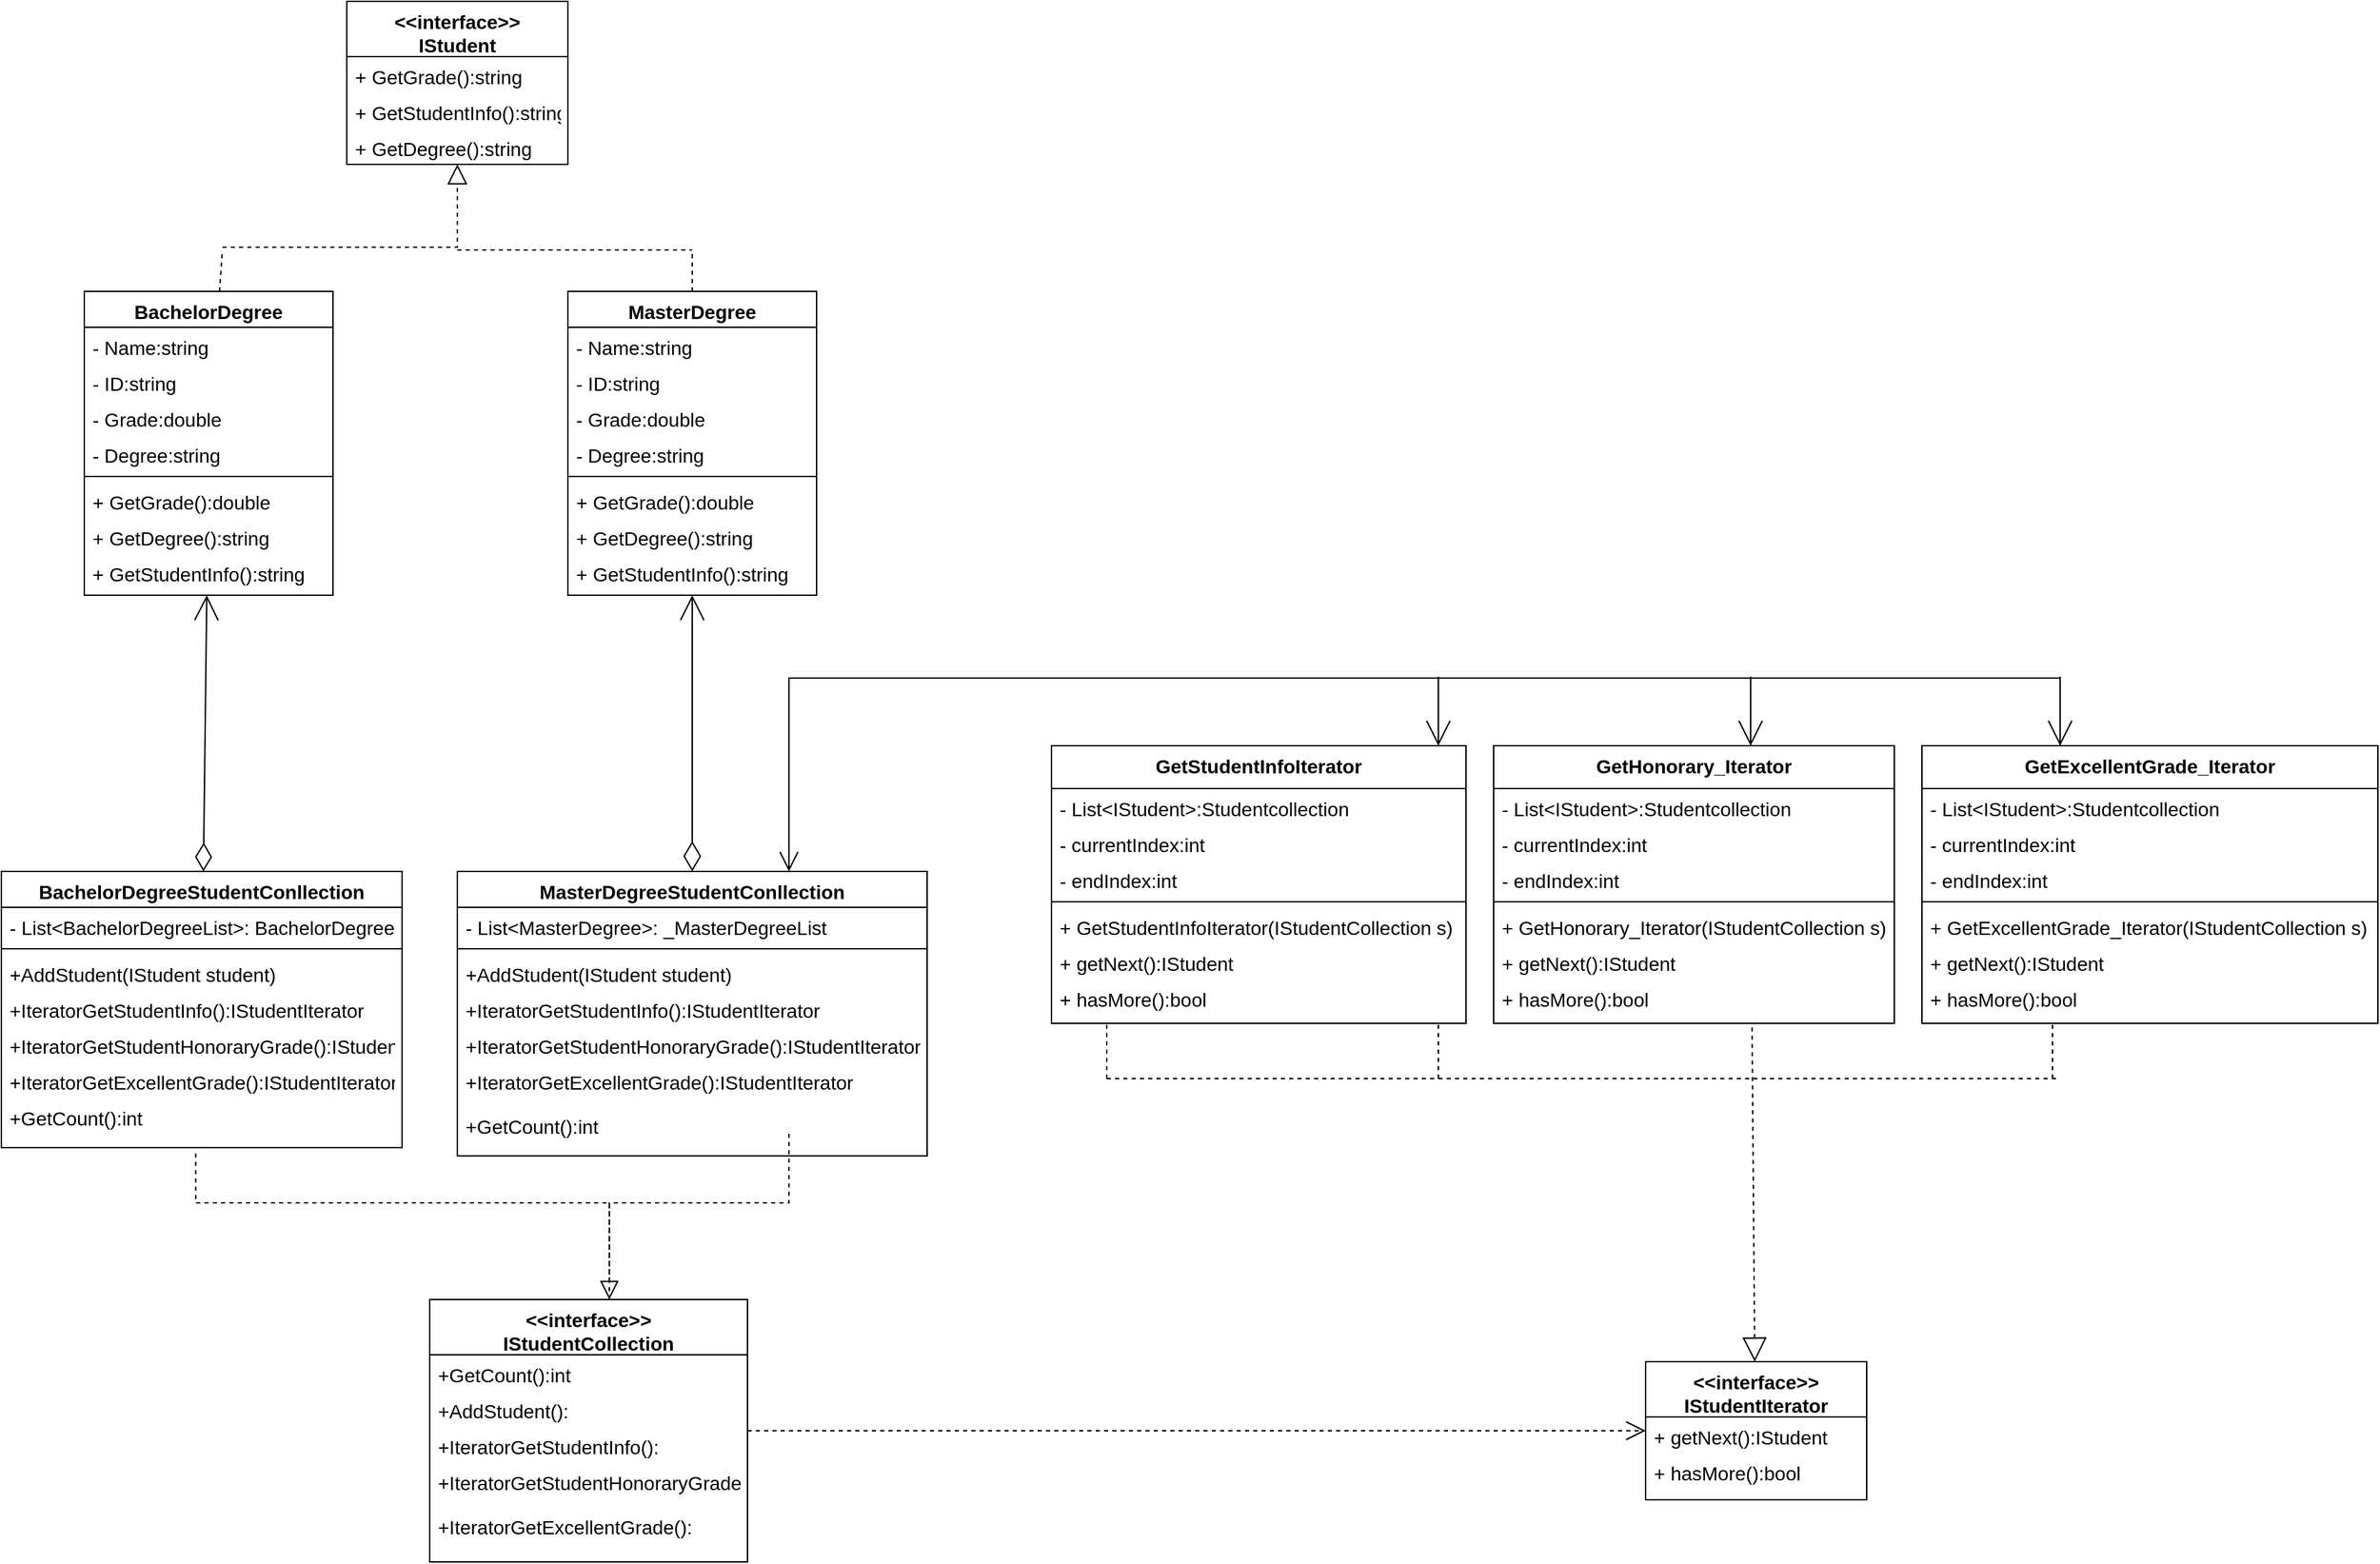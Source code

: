 <mxfile version="21.6.5" type="device">
  <diagram id="C5RBs43oDa-KdzZeNtuy" name="Page-1">
    <mxGraphModel dx="2046" dy="1891" grid="1" gridSize="10" guides="1" tooltips="1" connect="1" arrows="1" fold="1" page="1" pageScale="1" pageWidth="827" pageHeight="1169" math="0" shadow="0">
      <root>
        <mxCell id="WIyWlLk6GJQsqaUBKTNV-0" />
        <mxCell id="WIyWlLk6GJQsqaUBKTNV-1" parent="WIyWlLk6GJQsqaUBKTNV-0" />
        <mxCell id="zkfFHV4jXpPFQw0GAbJ--0" value="&lt;&lt;interface&gt;&gt;&#xa;IStudentCollection" style="swimlane;fontStyle=1;align=center;verticalAlign=top;childLayout=stackLayout;horizontal=1;startSize=40;horizontalStack=0;resizeParent=1;resizeLast=0;collapsible=1;marginBottom=0;rounded=0;shadow=0;strokeWidth=1;fontSize=14;" parent="WIyWlLk6GJQsqaUBKTNV-1" vertex="1">
          <mxGeometry x="-130" y="760" width="230" height="190" as="geometry">
            <mxRectangle x="230" y="140" width="160" height="26" as="alternateBounds" />
          </mxGeometry>
        </mxCell>
        <mxCell id="bDI_sMbjQ_lBeDFJwle9-5" value="+GetCount():int" style="text;align=left;verticalAlign=top;spacingLeft=4;spacingRight=4;overflow=hidden;rotatable=0;points=[[0,0.5],[1,0.5]];portConstraint=eastwest;fontSize=14;" parent="zkfFHV4jXpPFQw0GAbJ--0" vertex="1">
          <mxGeometry y="40" width="230" height="26" as="geometry" />
        </mxCell>
        <mxCell id="zkfFHV4jXpPFQw0GAbJ--1" value="+AddStudent():" style="text;align=left;verticalAlign=top;spacingLeft=4;spacingRight=4;overflow=hidden;rotatable=0;points=[[0,0.5],[1,0.5]];portConstraint=eastwest;fontSize=14;" parent="zkfFHV4jXpPFQw0GAbJ--0" vertex="1">
          <mxGeometry y="66" width="230" height="26" as="geometry" />
        </mxCell>
        <mxCell id="bDI_sMbjQ_lBeDFJwle9-7" value="+IteratorGetStudentInfo():" style="text;align=left;verticalAlign=top;spacingLeft=4;spacingRight=4;overflow=hidden;rotatable=0;points=[[0,0.5],[1,0.5]];portConstraint=eastwest;fontSize=14;" parent="zkfFHV4jXpPFQw0GAbJ--0" vertex="1">
          <mxGeometry y="92" width="230" height="26" as="geometry" />
        </mxCell>
        <mxCell id="bDI_sMbjQ_lBeDFJwle9-6" value="+IteratorGetStudentHonoraryGrade()" style="text;align=left;verticalAlign=top;spacingLeft=4;spacingRight=4;overflow=hidden;rotatable=0;points=[[0,0.5],[1,0.5]];portConstraint=eastwest;fontStyle=0;fontSize=14;" parent="zkfFHV4jXpPFQw0GAbJ--0" vertex="1">
          <mxGeometry y="118" width="230" height="32" as="geometry" />
        </mxCell>
        <mxCell id="bDI_sMbjQ_lBeDFJwle9-10" value="+IteratorGetExcellentGrade():" style="text;align=left;verticalAlign=top;spacingLeft=4;spacingRight=4;overflow=hidden;rotatable=0;points=[[0,0.5],[1,0.5]];portConstraint=eastwest;fontSize=14;" parent="zkfFHV4jXpPFQw0GAbJ--0" vertex="1">
          <mxGeometry y="150" width="230" height="26" as="geometry" />
        </mxCell>
        <mxCell id="zkfFHV4jXpPFQw0GAbJ--6" value="BachelorDegreeStudentConllection" style="swimlane;fontStyle=1;align=center;verticalAlign=top;childLayout=stackLayout;horizontal=1;startSize=26;horizontalStack=0;resizeParent=1;resizeLast=0;collapsible=1;marginBottom=0;rounded=0;shadow=0;strokeWidth=1;fontSize=14;" parent="WIyWlLk6GJQsqaUBKTNV-1" vertex="1">
          <mxGeometry x="-440" y="450" width="290" height="200" as="geometry">
            <mxRectangle x="130" y="380" width="160" height="26" as="alternateBounds" />
          </mxGeometry>
        </mxCell>
        <mxCell id="zkfFHV4jXpPFQw0GAbJ--7" value="- List&lt;BachelorDegreeList&gt;: BachelorDegreeList" style="text;align=left;verticalAlign=top;spacingLeft=4;spacingRight=4;overflow=hidden;rotatable=0;points=[[0,0.5],[1,0.5]];portConstraint=eastwest;fontSize=14;" parent="zkfFHV4jXpPFQw0GAbJ--6" vertex="1">
          <mxGeometry y="26" width="290" height="26" as="geometry" />
        </mxCell>
        <mxCell id="zkfFHV4jXpPFQw0GAbJ--9" value="" style="line;html=1;strokeWidth=1;align=left;verticalAlign=middle;spacingTop=-1;spacingLeft=3;spacingRight=3;rotatable=0;labelPosition=right;points=[];portConstraint=eastwest;fontSize=14;" parent="zkfFHV4jXpPFQw0GAbJ--6" vertex="1">
          <mxGeometry y="52" width="290" height="8" as="geometry" />
        </mxCell>
        <mxCell id="zkfFHV4jXpPFQw0GAbJ--10" value="+AddStudent(IStudent student)" style="text;align=left;verticalAlign=top;spacingLeft=4;spacingRight=4;overflow=hidden;rotatable=0;points=[[0,0.5],[1,0.5]];portConstraint=eastwest;fontStyle=0;fontSize=14;" parent="zkfFHV4jXpPFQw0GAbJ--6" vertex="1">
          <mxGeometry y="60" width="290" height="26" as="geometry" />
        </mxCell>
        <mxCell id="IHDQTlQTk7gyhY5R04d9-115" value="+IteratorGetStudentInfo():IStudentIterator" style="text;align=left;verticalAlign=top;spacingLeft=4;spacingRight=4;overflow=hidden;rotatable=0;points=[[0,0.5],[1,0.5]];portConstraint=eastwest;fontSize=14;" parent="zkfFHV4jXpPFQw0GAbJ--6" vertex="1">
          <mxGeometry y="86" width="290" height="26" as="geometry" />
        </mxCell>
        <mxCell id="IHDQTlQTk7gyhY5R04d9-116" value="+IteratorGetStudentHonoraryGrade():IStudentIterator" style="text;align=left;verticalAlign=top;spacingLeft=4;spacingRight=4;overflow=hidden;rotatable=0;points=[[0,0.5],[1,0.5]];portConstraint=eastwest;fontSize=14;" parent="zkfFHV4jXpPFQw0GAbJ--6" vertex="1">
          <mxGeometry y="112" width="290" height="26" as="geometry" />
        </mxCell>
        <mxCell id="IHDQTlQTk7gyhY5R04d9-117" value="+IteratorGetExcellentGrade():IStudentIterator" style="text;align=left;verticalAlign=top;spacingLeft=4;spacingRight=4;overflow=hidden;rotatable=0;points=[[0,0.5],[1,0.5]];portConstraint=eastwest;fontSize=14;" parent="zkfFHV4jXpPFQw0GAbJ--6" vertex="1">
          <mxGeometry y="138" width="290" height="26" as="geometry" />
        </mxCell>
        <mxCell id="IHDQTlQTk7gyhY5R04d9-118" value="+GetCount():int" style="text;align=left;verticalAlign=top;spacingLeft=4;spacingRight=4;overflow=hidden;rotatable=0;points=[[0,0.5],[1,0.5]];portConstraint=eastwest;fontStyle=0;fontSize=14;" parent="zkfFHV4jXpPFQw0GAbJ--6" vertex="1">
          <mxGeometry y="164" width="290" height="36" as="geometry" />
        </mxCell>
        <mxCell id="zkfFHV4jXpPFQw0GAbJ--17" value="&lt;&lt;interface&gt;&gt;&#xa;IStudentIterator" style="swimlane;fontStyle=1;align=center;verticalAlign=top;childLayout=stackLayout;horizontal=1;startSize=40;horizontalStack=0;resizeParent=1;resizeLast=0;collapsible=1;marginBottom=0;rounded=0;shadow=0;strokeWidth=1;fontSize=14;" parent="WIyWlLk6GJQsqaUBKTNV-1" vertex="1">
          <mxGeometry x="750" y="805" width="160" height="100" as="geometry">
            <mxRectangle x="550" y="140" width="160" height="26" as="alternateBounds" />
          </mxGeometry>
        </mxCell>
        <mxCell id="zkfFHV4jXpPFQw0GAbJ--18" value="+ getNext():IStudent" style="text;align=left;verticalAlign=top;spacingLeft=4;spacingRight=4;overflow=hidden;rotatable=0;points=[[0,0.5],[1,0.5]];portConstraint=eastwest;fontSize=14;" parent="zkfFHV4jXpPFQw0GAbJ--17" vertex="1">
          <mxGeometry y="40" width="160" height="26" as="geometry" />
        </mxCell>
        <mxCell id="IHDQTlQTk7gyhY5R04d9-84" value="+ hasMore():bool" style="text;align=left;verticalAlign=top;spacingLeft=4;spacingRight=4;overflow=hidden;rotatable=0;points=[[0,0.5],[1,0.5]];portConstraint=eastwest;fontSize=14;" parent="zkfFHV4jXpPFQw0GAbJ--17" vertex="1">
          <mxGeometry y="66" width="160" height="26" as="geometry" />
        </mxCell>
        <mxCell id="IHDQTlQTk7gyhY5R04d9-0" value="MasterDegree" style="swimlane;fontStyle=1;align=center;verticalAlign=top;childLayout=stackLayout;horizontal=1;startSize=26;horizontalStack=0;resizeParent=1;resizeLast=0;collapsible=1;marginBottom=0;rounded=0;shadow=0;strokeWidth=1;fontSize=14;" parent="WIyWlLk6GJQsqaUBKTNV-1" vertex="1">
          <mxGeometry x="-30" y="30" width="180" height="220" as="geometry">
            <mxRectangle x="130" y="380" width="160" height="26" as="alternateBounds" />
          </mxGeometry>
        </mxCell>
        <mxCell id="IHDQTlQTk7gyhY5R04d9-1" value="- Name:string" style="text;align=left;verticalAlign=top;spacingLeft=4;spacingRight=4;overflow=hidden;rotatable=0;points=[[0,0.5],[1,0.5]];portConstraint=eastwest;fontSize=14;" parent="IHDQTlQTk7gyhY5R04d9-0" vertex="1">
          <mxGeometry y="26" width="180" height="26" as="geometry" />
        </mxCell>
        <mxCell id="IHDQTlQTk7gyhY5R04d9-112" value="- ID:string" style="text;align=left;verticalAlign=top;spacingLeft=4;spacingRight=4;overflow=hidden;rotatable=0;points=[[0,0.5],[1,0.5]];portConstraint=eastwest;rounded=0;shadow=0;html=0;fontSize=14;" parent="IHDQTlQTk7gyhY5R04d9-0" vertex="1">
          <mxGeometry y="52" width="180" height="26" as="geometry" />
        </mxCell>
        <mxCell id="FjUXxp--GEga2DVNqBuV-1" value="- Grade:double" style="text;align=left;verticalAlign=top;spacingLeft=4;spacingRight=4;overflow=hidden;rotatable=0;points=[[0,0.5],[1,0.5]];portConstraint=eastwest;rounded=0;shadow=0;html=0;fontSize=14;" parent="IHDQTlQTk7gyhY5R04d9-0" vertex="1">
          <mxGeometry y="78" width="180" height="26" as="geometry" />
        </mxCell>
        <mxCell id="D7kClyoegqyQrRZlZSG2-2" value="- Degree:string" style="text;align=left;verticalAlign=top;spacingLeft=4;spacingRight=4;overflow=hidden;rotatable=0;points=[[0,0.5],[1,0.5]];portConstraint=eastwest;rounded=0;shadow=0;html=0;fontSize=14;" vertex="1" parent="IHDQTlQTk7gyhY5R04d9-0">
          <mxGeometry y="104" width="180" height="26" as="geometry" />
        </mxCell>
        <mxCell id="IHDQTlQTk7gyhY5R04d9-3" value="" style="line;html=1;strokeWidth=1;align=left;verticalAlign=middle;spacingTop=-1;spacingLeft=3;spacingRight=3;rotatable=0;labelPosition=right;points=[];portConstraint=eastwest;fontSize=14;" parent="IHDQTlQTk7gyhY5R04d9-0" vertex="1">
          <mxGeometry y="130" width="180" height="8" as="geometry" />
        </mxCell>
        <mxCell id="D7kClyoegqyQrRZlZSG2-5" value="+ GetGrade():double" style="text;align=left;verticalAlign=top;spacingLeft=4;spacingRight=4;overflow=hidden;rotatable=0;points=[[0,0.5],[1,0.5]];portConstraint=eastwest;fontSize=14;" vertex="1" parent="IHDQTlQTk7gyhY5R04d9-0">
          <mxGeometry y="138" width="180" height="26" as="geometry" />
        </mxCell>
        <mxCell id="D7kClyoegqyQrRZlZSG2-6" value="+ GetDegree():string" style="text;align=left;verticalAlign=top;spacingLeft=4;spacingRight=4;overflow=hidden;rotatable=0;points=[[0,0.5],[1,0.5]];portConstraint=eastwest;fontSize=14;" vertex="1" parent="IHDQTlQTk7gyhY5R04d9-0">
          <mxGeometry y="164" width="180" height="26" as="geometry" />
        </mxCell>
        <mxCell id="D7kClyoegqyQrRZlZSG2-7" value="+ GetStudentInfo():string" style="text;align=left;verticalAlign=top;spacingLeft=4;spacingRight=4;overflow=hidden;rotatable=0;points=[[0,0.5],[1,0.5]];portConstraint=eastwest;fontSize=14;" vertex="1" parent="IHDQTlQTk7gyhY5R04d9-0">
          <mxGeometry y="190" width="180" height="26" as="geometry" />
        </mxCell>
        <mxCell id="IHDQTlQTk7gyhY5R04d9-6" value="BachelorDegree" style="swimlane;fontStyle=1;align=center;verticalAlign=top;childLayout=stackLayout;horizontal=1;startSize=26;horizontalStack=0;resizeParent=1;resizeLast=0;collapsible=1;marginBottom=0;rounded=0;shadow=0;strokeWidth=1;fontSize=14;" parent="WIyWlLk6GJQsqaUBKTNV-1" vertex="1">
          <mxGeometry x="-380" y="30" width="180" height="220" as="geometry">
            <mxRectangle x="130" y="380" width="160" height="26" as="alternateBounds" />
          </mxGeometry>
        </mxCell>
        <mxCell id="IHDQTlQTk7gyhY5R04d9-7" value="- Name:string" style="text;align=left;verticalAlign=top;spacingLeft=4;spacingRight=4;overflow=hidden;rotatable=0;points=[[0,0.5],[1,0.5]];portConstraint=eastwest;fontSize=14;" parent="IHDQTlQTk7gyhY5R04d9-6" vertex="1">
          <mxGeometry y="26" width="180" height="26" as="geometry" />
        </mxCell>
        <mxCell id="IHDQTlQTk7gyhY5R04d9-8" value="- ID:string" style="text;align=left;verticalAlign=top;spacingLeft=4;spacingRight=4;overflow=hidden;rotatable=0;points=[[0,0.5],[1,0.5]];portConstraint=eastwest;rounded=0;shadow=0;html=0;fontSize=14;" parent="IHDQTlQTk7gyhY5R04d9-6" vertex="1">
          <mxGeometry y="52" width="180" height="26" as="geometry" />
        </mxCell>
        <mxCell id="FjUXxp--GEga2DVNqBuV-0" value="- Grade:double" style="text;align=left;verticalAlign=top;spacingLeft=4;spacingRight=4;overflow=hidden;rotatable=0;points=[[0,0.5],[1,0.5]];portConstraint=eastwest;rounded=0;shadow=0;html=0;fontSize=14;" parent="IHDQTlQTk7gyhY5R04d9-6" vertex="1">
          <mxGeometry y="78" width="180" height="26" as="geometry" />
        </mxCell>
        <mxCell id="D7kClyoegqyQrRZlZSG2-0" value="- Degree:string" style="text;align=left;verticalAlign=top;spacingLeft=4;spacingRight=4;overflow=hidden;rotatable=0;points=[[0,0.5],[1,0.5]];portConstraint=eastwest;rounded=0;shadow=0;html=0;fontSize=14;" vertex="1" parent="IHDQTlQTk7gyhY5R04d9-6">
          <mxGeometry y="104" width="180" height="26" as="geometry" />
        </mxCell>
        <mxCell id="IHDQTlQTk7gyhY5R04d9-9" value="" style="line;html=1;strokeWidth=1;align=left;verticalAlign=middle;spacingTop=-1;spacingLeft=3;spacingRight=3;rotatable=0;labelPosition=right;points=[];portConstraint=eastwest;fontSize=14;" parent="IHDQTlQTk7gyhY5R04d9-6" vertex="1">
          <mxGeometry y="130" width="180" height="8" as="geometry" />
        </mxCell>
        <mxCell id="IHDQTlQTk7gyhY5R04d9-11" value="+ GetGrade():double" style="text;align=left;verticalAlign=top;spacingLeft=4;spacingRight=4;overflow=hidden;rotatable=0;points=[[0,0.5],[1,0.5]];portConstraint=eastwest;fontSize=14;" parent="IHDQTlQTk7gyhY5R04d9-6" vertex="1">
          <mxGeometry y="138" width="180" height="26" as="geometry" />
        </mxCell>
        <mxCell id="D7kClyoegqyQrRZlZSG2-3" value="+ GetDegree():string" style="text;align=left;verticalAlign=top;spacingLeft=4;spacingRight=4;overflow=hidden;rotatable=0;points=[[0,0.5],[1,0.5]];portConstraint=eastwest;fontSize=14;" vertex="1" parent="IHDQTlQTk7gyhY5R04d9-6">
          <mxGeometry y="164" width="180" height="26" as="geometry" />
        </mxCell>
        <mxCell id="D7kClyoegqyQrRZlZSG2-4" value="+ GetStudentInfo():string" style="text;align=left;verticalAlign=top;spacingLeft=4;spacingRight=4;overflow=hidden;rotatable=0;points=[[0,0.5],[1,0.5]];portConstraint=eastwest;fontSize=14;" vertex="1" parent="IHDQTlQTk7gyhY5R04d9-6">
          <mxGeometry y="190" width="180" height="26" as="geometry" />
        </mxCell>
        <mxCell id="IHDQTlQTk7gyhY5R04d9-12" value="&lt;&lt;interface&gt;&gt;&#xa;IStudent" style="swimlane;fontStyle=1;align=center;verticalAlign=top;childLayout=stackLayout;horizontal=1;startSize=40;horizontalStack=0;resizeParent=1;resizeLast=0;collapsible=1;marginBottom=0;rounded=0;shadow=0;strokeWidth=1;fontSize=14;" parent="WIyWlLk6GJQsqaUBKTNV-1" vertex="1">
          <mxGeometry x="-190" y="-180" width="160" height="118" as="geometry">
            <mxRectangle x="340" y="380" width="170" height="26" as="alternateBounds" />
          </mxGeometry>
        </mxCell>
        <mxCell id="IHDQTlQTk7gyhY5R04d9-114" value="+ GetGrade():string" style="text;align=left;verticalAlign=top;spacingLeft=4;spacingRight=4;overflow=hidden;rotatable=0;points=[[0,0.5],[1,0.5]];portConstraint=eastwest;fontSize=14;" parent="IHDQTlQTk7gyhY5R04d9-12" vertex="1">
          <mxGeometry y="40" width="160" height="26" as="geometry" />
        </mxCell>
        <mxCell id="D7kClyoegqyQrRZlZSG2-8" value="+ GetStudentInfo():string" style="text;align=left;verticalAlign=top;spacingLeft=4;spacingRight=4;overflow=hidden;rotatable=0;points=[[0,0.5],[1,0.5]];portConstraint=eastwest;fontSize=14;" vertex="1" parent="IHDQTlQTk7gyhY5R04d9-12">
          <mxGeometry y="66" width="160" height="26" as="geometry" />
        </mxCell>
        <mxCell id="D7kClyoegqyQrRZlZSG2-9" value="+ GetDegree():string" style="text;align=left;verticalAlign=top;spacingLeft=4;spacingRight=4;overflow=hidden;rotatable=0;points=[[0,0.5],[1,0.5]];portConstraint=eastwest;fontSize=14;" vertex="1" parent="IHDQTlQTk7gyhY5R04d9-12">
          <mxGeometry y="92" width="160" height="26" as="geometry" />
        </mxCell>
        <mxCell id="IHDQTlQTk7gyhY5R04d9-15" value="" style="endArrow=block;dashed=1;endFill=0;endSize=12;html=1;rounded=0;fontSize=14;" parent="WIyWlLk6GJQsqaUBKTNV-1" edge="1">
          <mxGeometry width="160" relative="1" as="geometry">
            <mxPoint x="-280" y="-2" as="sourcePoint" />
            <mxPoint x="-110" y="-62" as="targetPoint" />
            <Array as="points">
              <mxPoint x="-110" y="-2" />
            </Array>
          </mxGeometry>
        </mxCell>
        <mxCell id="IHDQTlQTk7gyhY5R04d9-16" value="" style="endArrow=none;dashed=1;html=1;rounded=0;fontSize=14;" parent="WIyWlLk6GJQsqaUBKTNV-1" edge="1">
          <mxGeometry width="50" height="50" relative="1" as="geometry">
            <mxPoint x="-110" as="sourcePoint" />
            <mxPoint x="60" as="targetPoint" />
          </mxGeometry>
        </mxCell>
        <mxCell id="IHDQTlQTk7gyhY5R04d9-23" value="" style="endArrow=none;dashed=1;html=1;rounded=0;fontSize=14;" parent="WIyWlLk6GJQsqaUBKTNV-1" edge="1" source="IHDQTlQTk7gyhY5R04d9-6">
          <mxGeometry width="50" height="50" relative="1" as="geometry">
            <mxPoint x="-150" y="20" as="sourcePoint" />
            <mxPoint x="-280" as="targetPoint" />
          </mxGeometry>
        </mxCell>
        <mxCell id="IHDQTlQTk7gyhY5R04d9-27" value="" style="endArrow=none;dashed=1;html=1;rounded=0;fontSize=14;" parent="WIyWlLk6GJQsqaUBKTNV-1" edge="1" source="IHDQTlQTk7gyhY5R04d9-0">
          <mxGeometry width="50" height="50" relative="1" as="geometry">
            <mxPoint x="50" y="50" as="sourcePoint" />
            <mxPoint x="60" as="targetPoint" />
          </mxGeometry>
        </mxCell>
        <mxCell id="IHDQTlQTk7gyhY5R04d9-60" value="GetHonorary_Iterator" style="swimlane;fontStyle=1;align=center;verticalAlign=top;childLayout=stackLayout;horizontal=1;startSize=31;horizontalStack=0;resizeParent=1;resizeLast=0;collapsible=1;marginBottom=0;rounded=0;shadow=0;strokeWidth=1;fontSize=14;" parent="WIyWlLk6GJQsqaUBKTNV-1" vertex="1">
          <mxGeometry x="640" y="359" width="290" height="201" as="geometry">
            <mxRectangle x="550" y="140" width="160" height="26" as="alternateBounds" />
          </mxGeometry>
        </mxCell>
        <mxCell id="IHDQTlQTk7gyhY5R04d9-61" value="- List&lt;IStudent&gt;:Studentcollection     " style="text;align=left;verticalAlign=top;spacingLeft=4;spacingRight=4;overflow=hidden;rotatable=0;points=[[0,0.5],[1,0.5]];portConstraint=eastwest;fontSize=14;" parent="IHDQTlQTk7gyhY5R04d9-60" vertex="1">
          <mxGeometry y="31" width="290" height="26" as="geometry" />
        </mxCell>
        <mxCell id="IHDQTlQTk7gyhY5R04d9-62" value="- currentIndex:int" style="text;align=left;verticalAlign=top;spacingLeft=4;spacingRight=4;overflow=hidden;rotatable=0;points=[[0,0.5],[1,0.5]];portConstraint=eastwest;rounded=0;shadow=0;html=0;fontSize=14;" parent="IHDQTlQTk7gyhY5R04d9-60" vertex="1">
          <mxGeometry y="57" width="290" height="26" as="geometry" />
        </mxCell>
        <mxCell id="IHDQTlQTk7gyhY5R04d9-63" value="- endIndex:int" style="text;align=left;verticalAlign=top;spacingLeft=4;spacingRight=4;overflow=hidden;rotatable=0;points=[[0,0.5],[1,0.5]];portConstraint=eastwest;rounded=0;shadow=0;html=0;fontSize=14;" parent="IHDQTlQTk7gyhY5R04d9-60" vertex="1">
          <mxGeometry y="83" width="290" height="26" as="geometry" />
        </mxCell>
        <mxCell id="IHDQTlQTk7gyhY5R04d9-64" value="" style="line;html=1;strokeWidth=1;align=left;verticalAlign=middle;spacingTop=-1;spacingLeft=3;spacingRight=3;rotatable=0;labelPosition=right;points=[];portConstraint=eastwest;fontSize=14;" parent="IHDQTlQTk7gyhY5R04d9-60" vertex="1">
          <mxGeometry y="109" width="290" height="8" as="geometry" />
        </mxCell>
        <mxCell id="IHDQTlQTk7gyhY5R04d9-65" value="+ GetHonorary_Iterator(IStudentCollection s)" style="text;align=left;verticalAlign=top;spacingLeft=4;spacingRight=4;overflow=hidden;rotatable=0;points=[[0,0.5],[1,0.5]];portConstraint=eastwest;fontSize=14;" parent="IHDQTlQTk7gyhY5R04d9-60" vertex="1">
          <mxGeometry y="117" width="290" height="26" as="geometry" />
        </mxCell>
        <mxCell id="IHDQTlQTk7gyhY5R04d9-66" value="+ getNext():IStudent" style="text;align=left;verticalAlign=top;spacingLeft=4;spacingRight=4;overflow=hidden;rotatable=0;points=[[0,0.5],[1,0.5]];portConstraint=eastwest;fontSize=14;" parent="IHDQTlQTk7gyhY5R04d9-60" vertex="1">
          <mxGeometry y="143" width="290" height="26" as="geometry" />
        </mxCell>
        <mxCell id="IHDQTlQTk7gyhY5R04d9-67" value="+ hasMore():bool" style="text;align=left;verticalAlign=top;spacingLeft=4;spacingRight=4;overflow=hidden;rotatable=0;points=[[0,0.5],[1,0.5]];portConstraint=eastwest;fontSize=14;" parent="IHDQTlQTk7gyhY5R04d9-60" vertex="1">
          <mxGeometry y="169" width="290" height="26" as="geometry" />
        </mxCell>
        <mxCell id="IHDQTlQTk7gyhY5R04d9-68" value="GetStudentInfoIterator" style="swimlane;fontStyle=1;align=center;verticalAlign=top;childLayout=stackLayout;horizontal=1;startSize=31;horizontalStack=0;resizeParent=1;resizeLast=0;collapsible=1;marginBottom=0;rounded=0;shadow=0;strokeWidth=1;fontSize=14;" parent="WIyWlLk6GJQsqaUBKTNV-1" vertex="1">
          <mxGeometry x="320" y="359" width="300" height="201" as="geometry">
            <mxRectangle x="550" y="140" width="160" height="26" as="alternateBounds" />
          </mxGeometry>
        </mxCell>
        <mxCell id="IHDQTlQTk7gyhY5R04d9-69" value="- List&lt;IStudent&gt;:Studentcollection     " style="text;align=left;verticalAlign=top;spacingLeft=4;spacingRight=4;overflow=hidden;rotatable=0;points=[[0,0.5],[1,0.5]];portConstraint=eastwest;fontSize=14;" parent="IHDQTlQTk7gyhY5R04d9-68" vertex="1">
          <mxGeometry y="31" width="300" height="26" as="geometry" />
        </mxCell>
        <mxCell id="IHDQTlQTk7gyhY5R04d9-70" value="- currentIndex:int" style="text;align=left;verticalAlign=top;spacingLeft=4;spacingRight=4;overflow=hidden;rotatable=0;points=[[0,0.5],[1,0.5]];portConstraint=eastwest;rounded=0;shadow=0;html=0;fontSize=14;" parent="IHDQTlQTk7gyhY5R04d9-68" vertex="1">
          <mxGeometry y="57" width="300" height="26" as="geometry" />
        </mxCell>
        <mxCell id="IHDQTlQTk7gyhY5R04d9-71" value="- endIndex:int" style="text;align=left;verticalAlign=top;spacingLeft=4;spacingRight=4;overflow=hidden;rotatable=0;points=[[0,0.5],[1,0.5]];portConstraint=eastwest;rounded=0;shadow=0;html=0;fontSize=14;" parent="IHDQTlQTk7gyhY5R04d9-68" vertex="1">
          <mxGeometry y="83" width="300" height="26" as="geometry" />
        </mxCell>
        <mxCell id="IHDQTlQTk7gyhY5R04d9-72" value="" style="line;html=1;strokeWidth=1;align=left;verticalAlign=middle;spacingTop=-1;spacingLeft=3;spacingRight=3;rotatable=0;labelPosition=right;points=[];portConstraint=eastwest;fontSize=14;" parent="IHDQTlQTk7gyhY5R04d9-68" vertex="1">
          <mxGeometry y="109" width="300" height="8" as="geometry" />
        </mxCell>
        <mxCell id="IHDQTlQTk7gyhY5R04d9-73" value="+ GetStudentInfoIterator(IStudentCollection s)" style="text;align=left;verticalAlign=top;spacingLeft=4;spacingRight=4;overflow=hidden;rotatable=0;points=[[0,0.5],[1,0.5]];portConstraint=eastwest;fontSize=14;" parent="IHDQTlQTk7gyhY5R04d9-68" vertex="1">
          <mxGeometry y="117" width="300" height="26" as="geometry" />
        </mxCell>
        <mxCell id="IHDQTlQTk7gyhY5R04d9-74" value="+ getNext():IStudent" style="text;align=left;verticalAlign=top;spacingLeft=4;spacingRight=4;overflow=hidden;rotatable=0;points=[[0,0.5],[1,0.5]];portConstraint=eastwest;fontSize=14;" parent="IHDQTlQTk7gyhY5R04d9-68" vertex="1">
          <mxGeometry y="143" width="300" height="26" as="geometry" />
        </mxCell>
        <mxCell id="IHDQTlQTk7gyhY5R04d9-75" value="+ hasMore():bool" style="text;align=left;verticalAlign=top;spacingLeft=4;spacingRight=4;overflow=hidden;rotatable=0;points=[[0,0.5],[1,0.5]];portConstraint=eastwest;fontSize=14;" parent="IHDQTlQTk7gyhY5R04d9-68" vertex="1">
          <mxGeometry y="169" width="300" height="26" as="geometry" />
        </mxCell>
        <mxCell id="IHDQTlQTk7gyhY5R04d9-76" value="GetExcellentGrade_Iterator" style="swimlane;fontStyle=1;align=center;verticalAlign=top;childLayout=stackLayout;horizontal=1;startSize=31;horizontalStack=0;resizeParent=1;resizeLast=0;collapsible=1;marginBottom=0;rounded=0;shadow=0;strokeWidth=1;fontSize=14;" parent="WIyWlLk6GJQsqaUBKTNV-1" vertex="1">
          <mxGeometry x="950" y="359" width="330" height="201" as="geometry">
            <mxRectangle x="550" y="140" width="160" height="26" as="alternateBounds" />
          </mxGeometry>
        </mxCell>
        <mxCell id="IHDQTlQTk7gyhY5R04d9-77" value="- List&lt;IStudent&gt;:Studentcollection     " style="text;align=left;verticalAlign=top;spacingLeft=4;spacingRight=4;overflow=hidden;rotatable=0;points=[[0,0.5],[1,0.5]];portConstraint=eastwest;fontSize=14;" parent="IHDQTlQTk7gyhY5R04d9-76" vertex="1">
          <mxGeometry y="31" width="330" height="26" as="geometry" />
        </mxCell>
        <mxCell id="IHDQTlQTk7gyhY5R04d9-78" value="- currentIndex:int" style="text;align=left;verticalAlign=top;spacingLeft=4;spacingRight=4;overflow=hidden;rotatable=0;points=[[0,0.5],[1,0.5]];portConstraint=eastwest;rounded=0;shadow=0;html=0;fontSize=14;" parent="IHDQTlQTk7gyhY5R04d9-76" vertex="1">
          <mxGeometry y="57" width="330" height="26" as="geometry" />
        </mxCell>
        <mxCell id="IHDQTlQTk7gyhY5R04d9-79" value="- endIndex:int" style="text;align=left;verticalAlign=top;spacingLeft=4;spacingRight=4;overflow=hidden;rotatable=0;points=[[0,0.5],[1,0.5]];portConstraint=eastwest;rounded=0;shadow=0;html=0;fontSize=14;" parent="IHDQTlQTk7gyhY5R04d9-76" vertex="1">
          <mxGeometry y="83" width="330" height="26" as="geometry" />
        </mxCell>
        <mxCell id="IHDQTlQTk7gyhY5R04d9-80" value="" style="line;html=1;strokeWidth=1;align=left;verticalAlign=middle;spacingTop=-1;spacingLeft=3;spacingRight=3;rotatable=0;labelPosition=right;points=[];portConstraint=eastwest;fontSize=14;" parent="IHDQTlQTk7gyhY5R04d9-76" vertex="1">
          <mxGeometry y="109" width="330" height="8" as="geometry" />
        </mxCell>
        <mxCell id="IHDQTlQTk7gyhY5R04d9-81" value="+ GetExcellentGrade_Iterator(IStudentCollection s)" style="text;align=left;verticalAlign=top;spacingLeft=4;spacingRight=4;overflow=hidden;rotatable=0;points=[[0,0.5],[1,0.5]];portConstraint=eastwest;fontSize=14;" parent="IHDQTlQTk7gyhY5R04d9-76" vertex="1">
          <mxGeometry y="117" width="330" height="26" as="geometry" />
        </mxCell>
        <mxCell id="IHDQTlQTk7gyhY5R04d9-82" value="+ getNext():IStudent" style="text;align=left;verticalAlign=top;spacingLeft=4;spacingRight=4;overflow=hidden;rotatable=0;points=[[0,0.5],[1,0.5]];portConstraint=eastwest;fontSize=14;" parent="IHDQTlQTk7gyhY5R04d9-76" vertex="1">
          <mxGeometry y="143" width="330" height="26" as="geometry" />
        </mxCell>
        <mxCell id="IHDQTlQTk7gyhY5R04d9-83" value="+ hasMore():bool" style="text;align=left;verticalAlign=top;spacingLeft=4;spacingRight=4;overflow=hidden;rotatable=0;points=[[0,0.5],[1,0.5]];portConstraint=eastwest;fontSize=14;" parent="IHDQTlQTk7gyhY5R04d9-76" vertex="1">
          <mxGeometry y="169" width="330" height="26" as="geometry" />
        </mxCell>
        <mxCell id="IHDQTlQTk7gyhY5R04d9-87" value="" style="endArrow=diamondThin;endFill=0;endSize=18;html=1;rounded=0;startArrow=open;startFill=0;startSize=16;fontSize=14;" parent="WIyWlLk6GJQsqaUBKTNV-1" source="IHDQTlQTk7gyhY5R04d9-6" target="zkfFHV4jXpPFQw0GAbJ--6" edge="1">
          <mxGeometry width="160" relative="1" as="geometry">
            <mxPoint x="-210" y="410" as="sourcePoint" />
            <mxPoint x="-180" y="410" as="targetPoint" />
          </mxGeometry>
        </mxCell>
        <mxCell id="IHDQTlQTk7gyhY5R04d9-90" value="" style="endArrow=diamondThin;endFill=0;endSize=19;html=1;rounded=0;startArrow=open;startFill=0;startSize=16;fontSize=14;entryX=0.5;entryY=0;entryDx=0;entryDy=0;" parent="WIyWlLk6GJQsqaUBKTNV-1" source="IHDQTlQTk7gyhY5R04d9-0" target="D7kClyoegqyQrRZlZSG2-11" edge="1">
          <mxGeometry width="160" relative="1" as="geometry">
            <mxPoint x="21.04" y="382.002" as="sourcePoint" />
            <mxPoint x="73.165" y="450" as="targetPoint" />
          </mxGeometry>
        </mxCell>
        <mxCell id="IHDQTlQTk7gyhY5R04d9-95" value="" style="endArrow=open;html=1;endSize=12;startArrow=none;startSize=14;startFill=0;edgeStyle=orthogonalEdgeStyle;align=left;verticalAlign=bottom;rounded=0;fontSize=14;" parent="WIyWlLk6GJQsqaUBKTNV-1" target="D7kClyoegqyQrRZlZSG2-11" edge="1">
          <mxGeometry x="-1" y="3" relative="1" as="geometry">
            <mxPoint x="160" y="310" as="sourcePoint" />
            <mxPoint x="250" y="440" as="targetPoint" />
            <Array as="points">
              <mxPoint x="130" y="310" />
            </Array>
          </mxGeometry>
        </mxCell>
        <mxCell id="IHDQTlQTk7gyhY5R04d9-96" value="" style="endArrow=none;html=1;rounded=0;fontSize=14;" parent="WIyWlLk6GJQsqaUBKTNV-1" edge="1">
          <mxGeometry width="50" height="50" relative="1" as="geometry">
            <mxPoint x="160" y="310" as="sourcePoint" />
            <mxPoint x="1050" y="310" as="targetPoint" />
          </mxGeometry>
        </mxCell>
        <mxCell id="IHDQTlQTk7gyhY5R04d9-98" value="" style="endArrow=none;html=1;rounded=0;entryX=0.5;entryY=1;entryDx=0;entryDy=0;fontSize=14;startArrow=open;startFill=0;strokeWidth=1;startSize=16;" parent="WIyWlLk6GJQsqaUBKTNV-1" edge="1">
          <mxGeometry width="50" height="50" relative="1" as="geometry">
            <mxPoint x="600" y="359" as="sourcePoint" />
            <mxPoint x="600" y="309" as="targetPoint" />
          </mxGeometry>
        </mxCell>
        <mxCell id="IHDQTlQTk7gyhY5R04d9-99" value="" style="endArrow=none;html=1;rounded=0;entryX=0.5;entryY=1;entryDx=0;entryDy=0;fontSize=14;" parent="WIyWlLk6GJQsqaUBKTNV-1" edge="1">
          <mxGeometry width="50" height="50" relative="1" as="geometry">
            <mxPoint x="826" y="359" as="sourcePoint" />
            <mxPoint x="826" y="309" as="targetPoint" />
          </mxGeometry>
        </mxCell>
        <mxCell id="IHDQTlQTk7gyhY5R04d9-100" value="" style="endArrow=none;html=1;rounded=0;entryX=0.5;entryY=1;entryDx=0;entryDy=0;fontSize=14;" parent="WIyWlLk6GJQsqaUBKTNV-1" edge="1">
          <mxGeometry width="50" height="50" relative="1" as="geometry">
            <mxPoint x="1050" y="359" as="sourcePoint" />
            <mxPoint x="1050" y="309" as="targetPoint" />
          </mxGeometry>
        </mxCell>
        <mxCell id="IHDQTlQTk7gyhY5R04d9-101" value="" style="endArrow=none;dashed=1;html=1;rounded=0;fontSize=14;" parent="WIyWlLk6GJQsqaUBKTNV-1" edge="1">
          <mxGeometry width="50" height="50" relative="1" as="geometry">
            <mxPoint x="360" y="600" as="sourcePoint" />
            <mxPoint x="1047" y="600" as="targetPoint" />
          </mxGeometry>
        </mxCell>
        <mxCell id="IHDQTlQTk7gyhY5R04d9-106" value="" style="endArrow=none;dashed=1;html=1;rounded=0;fontSize=14;" parent="WIyWlLk6GJQsqaUBKTNV-1" edge="1">
          <mxGeometry width="50" height="50" relative="1" as="geometry">
            <mxPoint x="360" y="600" as="sourcePoint" />
            <mxPoint x="360" y="560" as="targetPoint" />
          </mxGeometry>
        </mxCell>
        <mxCell id="IHDQTlQTk7gyhY5R04d9-107" value="" style="endArrow=none;dashed=1;html=1;rounded=0;fontSize=14;startArrow=block;startFill=0;startSize=15;" parent="WIyWlLk6GJQsqaUBKTNV-1" edge="1">
          <mxGeometry width="50" height="50" relative="1" as="geometry">
            <mxPoint x="829" y="805" as="sourcePoint" />
            <mxPoint x="827" y="560" as="targetPoint" />
          </mxGeometry>
        </mxCell>
        <mxCell id="IHDQTlQTk7gyhY5R04d9-108" value="" style="endArrow=none;dashed=1;html=1;rounded=0;fontSize=14;" parent="WIyWlLk6GJQsqaUBKTNV-1" edge="1">
          <mxGeometry width="50" height="50" relative="1" as="geometry">
            <mxPoint x="600" y="600" as="sourcePoint" />
            <mxPoint x="600" y="560" as="targetPoint" />
          </mxGeometry>
        </mxCell>
        <mxCell id="IHDQTlQTk7gyhY5R04d9-109" value="" style="endArrow=none;dashed=1;html=1;rounded=0;fontStyle=1;fontSize=14;" parent="WIyWlLk6GJQsqaUBKTNV-1" edge="1">
          <mxGeometry width="50" height="50" relative="1" as="geometry">
            <mxPoint x="1044.5" y="600" as="sourcePoint" />
            <mxPoint x="1044.5" y="560" as="targetPoint" />
          </mxGeometry>
        </mxCell>
        <mxCell id="bDI_sMbjQ_lBeDFJwle9-1" value="" style="endArrow=none;dashed=1;html=1;rounded=0;entryX=0.485;entryY=1.1;entryDx=0;entryDy=0;entryPerimeter=0;edgeStyle=orthogonalEdgeStyle;fontSize=14;" parent="WIyWlLk6GJQsqaUBKTNV-1" source="zkfFHV4jXpPFQw0GAbJ--0" target="IHDQTlQTk7gyhY5R04d9-118" edge="1">
          <mxGeometry width="50" height="50" relative="1" as="geometry">
            <mxPoint x="-220" y="670" as="sourcePoint" />
            <mxPoint x="-170" y="620" as="targetPoint" />
            <Array as="points">
              <mxPoint y="690" />
              <mxPoint x="-299" y="690" />
            </Array>
          </mxGeometry>
        </mxCell>
        <mxCell id="bDI_sMbjQ_lBeDFJwle9-2" value="" style="endArrow=none;dashed=1;html=1;rounded=0;edgeStyle=orthogonalEdgeStyle;startArrow=block;startFill=0;targetPerimeterSpacing=0;endSize=6;startSize=11;fontSize=14;" parent="WIyWlLk6GJQsqaUBKTNV-1" source="zkfFHV4jXpPFQw0GAbJ--0" edge="1">
          <mxGeometry width="50" height="50" relative="1" as="geometry">
            <mxPoint x="10" y="620" as="sourcePoint" />
            <mxPoint x="130" y="640" as="targetPoint" />
            <Array as="points">
              <mxPoint y="690" />
              <mxPoint x="130" y="690" />
            </Array>
          </mxGeometry>
        </mxCell>
        <mxCell id="bDI_sMbjQ_lBeDFJwle9-3" value="" style="endArrow=open;dashed=1;html=1;rounded=0;endFill=0;startSize=11;endSize=12;fontSize=14;" parent="WIyWlLk6GJQsqaUBKTNV-1" source="zkfFHV4jXpPFQw0GAbJ--0" target="zkfFHV4jXpPFQw0GAbJ--17" edge="1">
          <mxGeometry width="50" height="50" relative="1" as="geometry">
            <mxPoint x="150" y="780" as="sourcePoint" />
            <mxPoint x="200" y="730" as="targetPoint" />
          </mxGeometry>
        </mxCell>
        <mxCell id="D7kClyoegqyQrRZlZSG2-11" value="MasterDegreeStudentConllection" style="swimlane;fontStyle=1;align=center;verticalAlign=top;childLayout=stackLayout;horizontal=1;startSize=26;horizontalStack=0;resizeParent=1;resizeLast=0;collapsible=1;marginBottom=0;rounded=0;shadow=0;strokeWidth=1;fontSize=14;" vertex="1" parent="WIyWlLk6GJQsqaUBKTNV-1">
          <mxGeometry x="-110" y="450" width="340" height="206" as="geometry">
            <mxRectangle x="130" y="380" width="160" height="26" as="alternateBounds" />
          </mxGeometry>
        </mxCell>
        <mxCell id="D7kClyoegqyQrRZlZSG2-12" value="- List&lt;MasterDegree&gt;: _MasterDegreeList" style="text;align=left;verticalAlign=top;spacingLeft=4;spacingRight=4;overflow=hidden;rotatable=0;points=[[0,0.5],[1,0.5]];portConstraint=eastwest;fontSize=14;" vertex="1" parent="D7kClyoegqyQrRZlZSG2-11">
          <mxGeometry y="26" width="340" height="26" as="geometry" />
        </mxCell>
        <mxCell id="D7kClyoegqyQrRZlZSG2-13" value="" style="line;html=1;strokeWidth=1;align=left;verticalAlign=middle;spacingTop=-1;spacingLeft=3;spacingRight=3;rotatable=0;labelPosition=right;points=[];portConstraint=eastwest;fontSize=14;" vertex="1" parent="D7kClyoegqyQrRZlZSG2-11">
          <mxGeometry y="52" width="340" height="8" as="geometry" />
        </mxCell>
        <mxCell id="D7kClyoegqyQrRZlZSG2-14" value="+AddStudent(IStudent student)" style="text;align=left;verticalAlign=top;spacingLeft=4;spacingRight=4;overflow=hidden;rotatable=0;points=[[0,0.5],[1,0.5]];portConstraint=eastwest;fontStyle=0;fontSize=14;" vertex="1" parent="D7kClyoegqyQrRZlZSG2-11">
          <mxGeometry y="60" width="340" height="26" as="geometry" />
        </mxCell>
        <mxCell id="D7kClyoegqyQrRZlZSG2-15" value="+IteratorGetStudentInfo():IStudentIterator" style="text;align=left;verticalAlign=top;spacingLeft=4;spacingRight=4;overflow=hidden;rotatable=0;points=[[0,0.5],[1,0.5]];portConstraint=eastwest;fontSize=14;" vertex="1" parent="D7kClyoegqyQrRZlZSG2-11">
          <mxGeometry y="86" width="340" height="26" as="geometry" />
        </mxCell>
        <mxCell id="D7kClyoegqyQrRZlZSG2-16" value="+IteratorGetStudentHonoraryGrade():IStudentIterator" style="text;align=left;verticalAlign=top;spacingLeft=4;spacingRight=4;overflow=hidden;rotatable=0;points=[[0,0.5],[1,0.5]];portConstraint=eastwest;fontSize=14;" vertex="1" parent="D7kClyoegqyQrRZlZSG2-11">
          <mxGeometry y="112" width="340" height="26" as="geometry" />
        </mxCell>
        <mxCell id="D7kClyoegqyQrRZlZSG2-17" value="+IteratorGetExcellentGrade():IStudentIterator" style="text;align=left;verticalAlign=top;spacingLeft=4;spacingRight=4;overflow=hidden;rotatable=0;points=[[0,0.5],[1,0.5]];portConstraint=eastwest;fontSize=14;" vertex="1" parent="D7kClyoegqyQrRZlZSG2-11">
          <mxGeometry y="138" width="340" height="32" as="geometry" />
        </mxCell>
        <mxCell id="D7kClyoegqyQrRZlZSG2-18" value="+GetCount():int" style="text;align=left;verticalAlign=top;spacingLeft=4;spacingRight=4;overflow=hidden;rotatable=0;points=[[0,0.5],[1,0.5]];portConstraint=eastwest;fontStyle=0;fontSize=14;" vertex="1" parent="D7kClyoegqyQrRZlZSG2-11">
          <mxGeometry y="170" width="340" height="36" as="geometry" />
        </mxCell>
        <mxCell id="D7kClyoegqyQrRZlZSG2-20" value="" style="endArrow=none;html=1;rounded=0;entryX=0.5;entryY=1;entryDx=0;entryDy=0;fontSize=14;startArrow=open;startFill=0;strokeWidth=1;startSize=16;" edge="1" parent="WIyWlLk6GJQsqaUBKTNV-1">
          <mxGeometry width="50" height="50" relative="1" as="geometry">
            <mxPoint x="826" y="359" as="sourcePoint" />
            <mxPoint x="826" y="309" as="targetPoint" />
          </mxGeometry>
        </mxCell>
        <mxCell id="D7kClyoegqyQrRZlZSG2-21" value="" style="endArrow=none;html=1;rounded=0;entryX=0.5;entryY=1;entryDx=0;entryDy=0;fontSize=14;startArrow=open;startFill=0;strokeWidth=1;startSize=16;" edge="1" parent="WIyWlLk6GJQsqaUBKTNV-1">
          <mxGeometry width="50" height="50" relative="1" as="geometry">
            <mxPoint x="1050" y="359" as="sourcePoint" />
            <mxPoint x="1050" y="309" as="targetPoint" />
          </mxGeometry>
        </mxCell>
      </root>
    </mxGraphModel>
  </diagram>
</mxfile>
